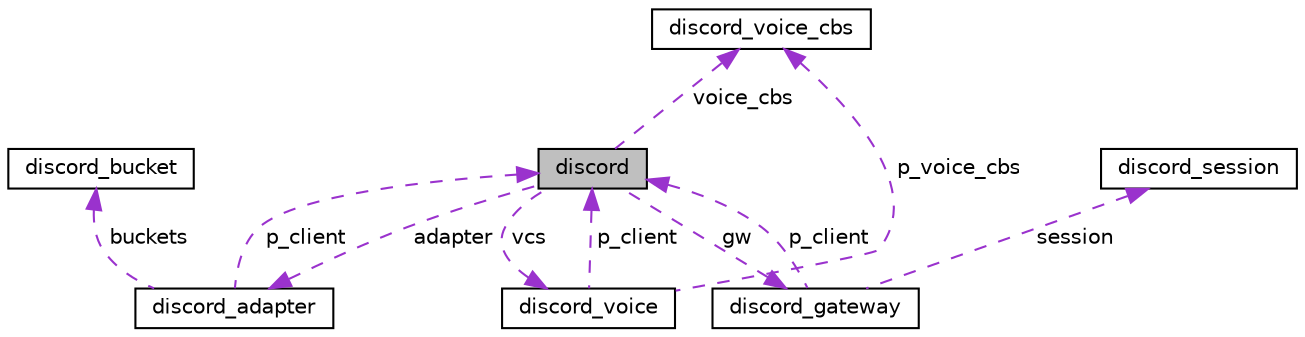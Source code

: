 digraph "discord"
{
 // LATEX_PDF_SIZE
  edge [fontname="Helvetica",fontsize="10",labelfontname="Helvetica",labelfontsize="10"];
  node [fontname="Helvetica",fontsize="10",shape=record];
  Node1 [label="discord",height=0.2,width=0.4,color="black", fillcolor="grey75", style="filled", fontcolor="black",tooltip="The Discord Client structure."];
  Node2 -> Node1 [dir="back",color="darkorchid3",fontsize="10",style="dashed",label=" voice_cbs" ,fontname="Helvetica"];
  Node2 [label="discord_voice_cbs",height=0.2,width=0.4,color="black", fillcolor="white", style="filled",URL="$structdiscord__voice__cbs.html",tooltip=" "];
  Node3 -> Node1 [dir="back",color="darkorchid3",fontsize="10",style="dashed",label=" adapter" ,fontname="Helvetica"];
  Node3 [label="discord_adapter",height=0.2,width=0.4,color="black", fillcolor="white", style="filled",URL="$structdiscord__adapter.html",tooltip="The handle used for performing HTTP Requests."];
  Node1 -> Node3 [dir="back",color="darkorchid3",fontsize="10",style="dashed",label=" p_client" ,fontname="Helvetica"];
  Node4 -> Node3 [dir="back",color="darkorchid3",fontsize="10",style="dashed",label=" buckets" ,fontname="Helvetica"];
  Node4 [label="discord_bucket",height=0.2,width=0.4,color="black", fillcolor="white", style="filled",URL="$structdiscord__bucket.html",tooltip="The bucket struct that will handle ratelimiting."];
  Node5 -> Node1 [dir="back",color="darkorchid3",fontsize="10",style="dashed",label=" gw" ,fontname="Helvetica"];
  Node5 [label="discord_gateway",height=0.2,width=0.4,color="black", fillcolor="white", style="filled",URL="$structdiscord__gateway.html",tooltip="The handle used for establishing a Discord Gateway connection via WebSockets."];
  Node1 -> Node5 [dir="back",color="darkorchid3",fontsize="10",style="dashed",label=" p_client" ,fontname="Helvetica"];
  Node6 -> Node5 [dir="back",color="darkorchid3",fontsize="10",style="dashed",label=" session" ,fontname="Helvetica"];
  Node6 [label="discord_session",height=0.2,width=0.4,color="black", fillcolor="white", style="filled",URL="$structdiscord__session.html",tooltip=" "];
  Node7 -> Node1 [dir="back",color="darkorchid3",fontsize="10",style="dashed",label=" vcs" ,fontname="Helvetica"];
  Node7 [label="discord_voice",height=0.2,width=0.4,color="black", fillcolor="white", style="filled",URL="$structdiscord__voice.html",tooltip=" "];
  Node2 -> Node7 [dir="back",color="darkorchid3",fontsize="10",style="dashed",label=" p_voice_cbs" ,fontname="Helvetica"];
  Node1 -> Node7 [dir="back",color="darkorchid3",fontsize="10",style="dashed",label=" p_client" ,fontname="Helvetica"];
}
